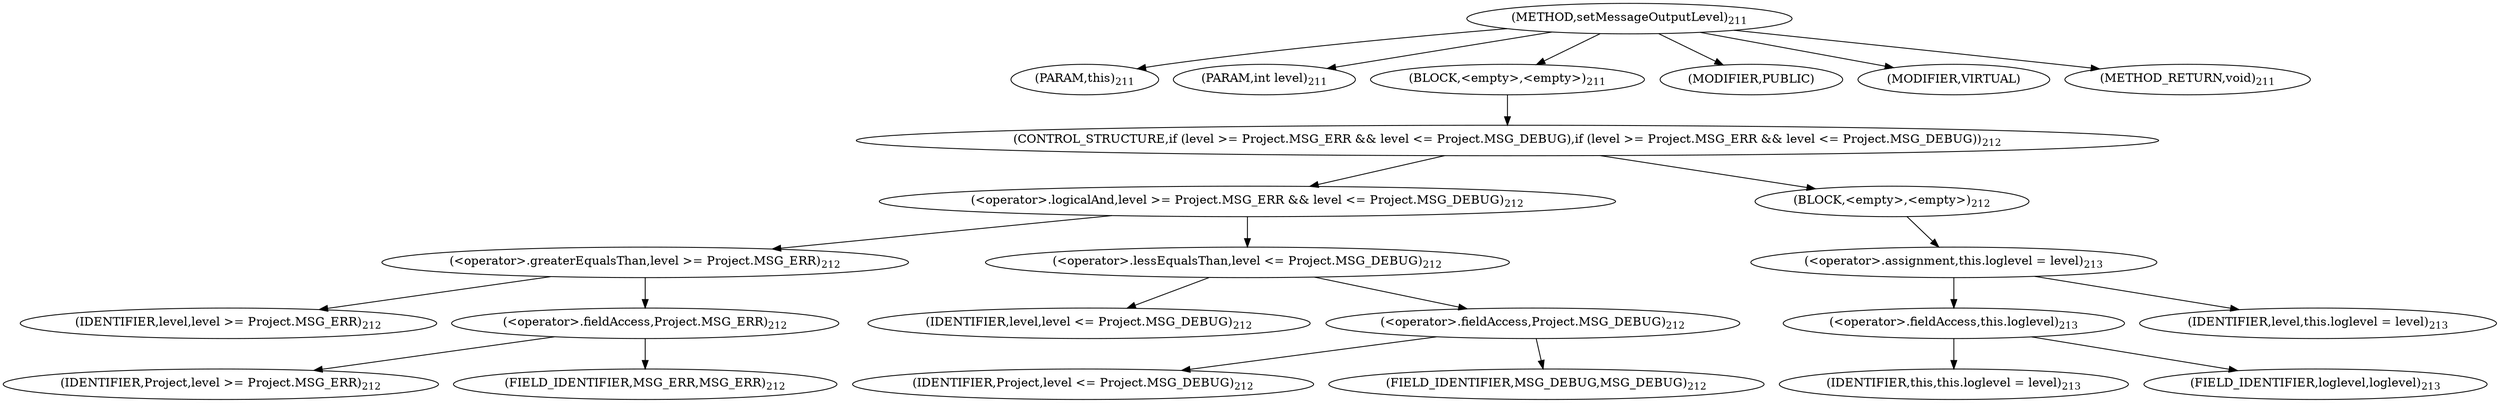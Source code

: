 digraph "setMessageOutputLevel" {  
"407" [label = <(METHOD,setMessageOutputLevel)<SUB>211</SUB>> ]
"408" [label = <(PARAM,this)<SUB>211</SUB>> ]
"409" [label = <(PARAM,int level)<SUB>211</SUB>> ]
"410" [label = <(BLOCK,&lt;empty&gt;,&lt;empty&gt;)<SUB>211</SUB>> ]
"411" [label = <(CONTROL_STRUCTURE,if (level &gt;= Project.MSG_ERR &amp;&amp; level &lt;= Project.MSG_DEBUG),if (level &gt;= Project.MSG_ERR &amp;&amp; level &lt;= Project.MSG_DEBUG))<SUB>212</SUB>> ]
"412" [label = <(&lt;operator&gt;.logicalAnd,level &gt;= Project.MSG_ERR &amp;&amp; level &lt;= Project.MSG_DEBUG)<SUB>212</SUB>> ]
"413" [label = <(&lt;operator&gt;.greaterEqualsThan,level &gt;= Project.MSG_ERR)<SUB>212</SUB>> ]
"414" [label = <(IDENTIFIER,level,level &gt;= Project.MSG_ERR)<SUB>212</SUB>> ]
"415" [label = <(&lt;operator&gt;.fieldAccess,Project.MSG_ERR)<SUB>212</SUB>> ]
"416" [label = <(IDENTIFIER,Project,level &gt;= Project.MSG_ERR)<SUB>212</SUB>> ]
"417" [label = <(FIELD_IDENTIFIER,MSG_ERR,MSG_ERR)<SUB>212</SUB>> ]
"418" [label = <(&lt;operator&gt;.lessEqualsThan,level &lt;= Project.MSG_DEBUG)<SUB>212</SUB>> ]
"419" [label = <(IDENTIFIER,level,level &lt;= Project.MSG_DEBUG)<SUB>212</SUB>> ]
"420" [label = <(&lt;operator&gt;.fieldAccess,Project.MSG_DEBUG)<SUB>212</SUB>> ]
"421" [label = <(IDENTIFIER,Project,level &lt;= Project.MSG_DEBUG)<SUB>212</SUB>> ]
"422" [label = <(FIELD_IDENTIFIER,MSG_DEBUG,MSG_DEBUG)<SUB>212</SUB>> ]
"423" [label = <(BLOCK,&lt;empty&gt;,&lt;empty&gt;)<SUB>212</SUB>> ]
"424" [label = <(&lt;operator&gt;.assignment,this.loglevel = level)<SUB>213</SUB>> ]
"425" [label = <(&lt;operator&gt;.fieldAccess,this.loglevel)<SUB>213</SUB>> ]
"426" [label = <(IDENTIFIER,this,this.loglevel = level)<SUB>213</SUB>> ]
"427" [label = <(FIELD_IDENTIFIER,loglevel,loglevel)<SUB>213</SUB>> ]
"428" [label = <(IDENTIFIER,level,this.loglevel = level)<SUB>213</SUB>> ]
"429" [label = <(MODIFIER,PUBLIC)> ]
"430" [label = <(MODIFIER,VIRTUAL)> ]
"431" [label = <(METHOD_RETURN,void)<SUB>211</SUB>> ]
  "407" -> "408" 
  "407" -> "409" 
  "407" -> "410" 
  "407" -> "429" 
  "407" -> "430" 
  "407" -> "431" 
  "410" -> "411" 
  "411" -> "412" 
  "411" -> "423" 
  "412" -> "413" 
  "412" -> "418" 
  "413" -> "414" 
  "413" -> "415" 
  "415" -> "416" 
  "415" -> "417" 
  "418" -> "419" 
  "418" -> "420" 
  "420" -> "421" 
  "420" -> "422" 
  "423" -> "424" 
  "424" -> "425" 
  "424" -> "428" 
  "425" -> "426" 
  "425" -> "427" 
}
